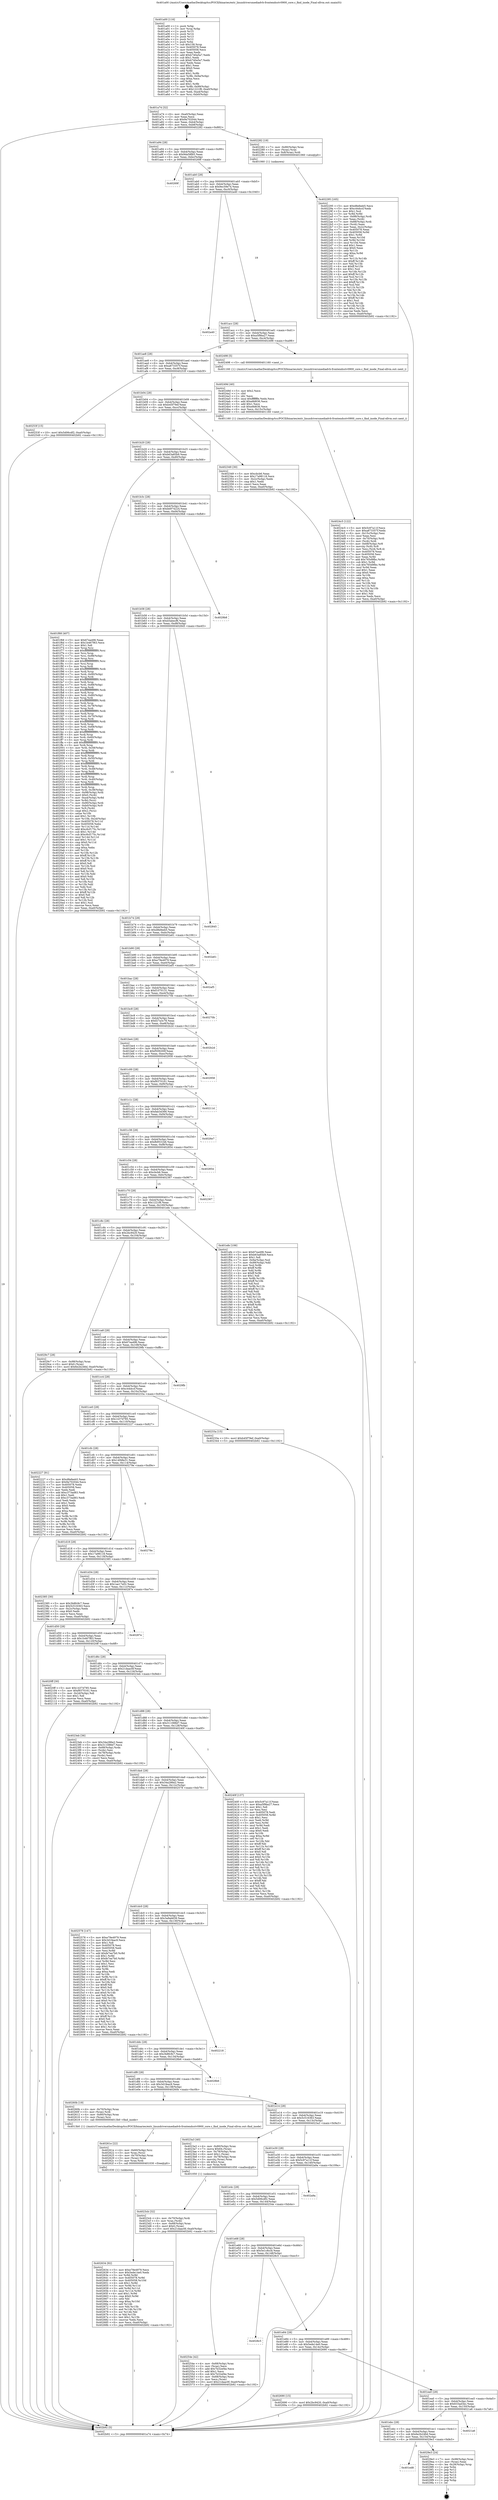 digraph "0x401a00" {
  label = "0x401a00 (/mnt/c/Users/mathe/Desktop/tcc/POCII/binaries/extr_linuxdriversmediadvb-frontendsstv0900_core.c_find_inode_Final-ollvm.out::main(0))"
  labelloc = "t"
  node[shape=record]

  Entry [label="",width=0.3,height=0.3,shape=circle,fillcolor=black,style=filled]
  "0x401a74" [label="{
     0x401a74 [32]\l
     | [instrs]\l
     &nbsp;&nbsp;0x401a74 \<+6\>: mov -0xa0(%rbp),%eax\l
     &nbsp;&nbsp;0x401a7a \<+2\>: mov %eax,%ecx\l
     &nbsp;&nbsp;0x401a7c \<+6\>: sub $0x9a702044,%ecx\l
     &nbsp;&nbsp;0x401a82 \<+6\>: mov %eax,-0xb4(%rbp)\l
     &nbsp;&nbsp;0x401a88 \<+6\>: mov %ecx,-0xb8(%rbp)\l
     &nbsp;&nbsp;0x401a8e \<+6\>: je 0000000000402282 \<main+0x882\>\l
  }"]
  "0x402282" [label="{
     0x402282 [19]\l
     | [instrs]\l
     &nbsp;&nbsp;0x402282 \<+7\>: mov -0x90(%rbp),%rax\l
     &nbsp;&nbsp;0x402289 \<+3\>: mov (%rax),%rax\l
     &nbsp;&nbsp;0x40228c \<+4\>: mov 0x8(%rax),%rdi\l
     &nbsp;&nbsp;0x402290 \<+5\>: call 0000000000401060 \<atoi@plt\>\l
     | [calls]\l
     &nbsp;&nbsp;0x401060 \{1\} (unknown)\l
  }"]
  "0x401a94" [label="{
     0x401a94 [28]\l
     | [instrs]\l
     &nbsp;&nbsp;0x401a94 \<+5\>: jmp 0000000000401a99 \<main+0x99\>\l
     &nbsp;&nbsp;0x401a99 \<+6\>: mov -0xb4(%rbp),%eax\l
     &nbsp;&nbsp;0x401a9f \<+5\>: sub $0x9da58fb5,%eax\l
     &nbsp;&nbsp;0x401aa4 \<+6\>: mov %eax,-0xbc(%rbp)\l
     &nbsp;&nbsp;0x401aaa \<+6\>: je 000000000040269f \<main+0xc9f\>\l
  }"]
  Exit [label="",width=0.3,height=0.3,shape=circle,fillcolor=black,style=filled,peripheries=2]
  "0x40269f" [label="{
     0x40269f\l
  }", style=dashed]
  "0x401ab0" [label="{
     0x401ab0 [28]\l
     | [instrs]\l
     &nbsp;&nbsp;0x401ab0 \<+5\>: jmp 0000000000401ab5 \<main+0xb5\>\l
     &nbsp;&nbsp;0x401ab5 \<+6\>: mov -0xb4(%rbp),%eax\l
     &nbsp;&nbsp;0x401abb \<+5\>: sub $0x9ec59e74,%eax\l
     &nbsp;&nbsp;0x401ac0 \<+6\>: mov %eax,-0xc0(%rbp)\l
     &nbsp;&nbsp;0x401ac6 \<+6\>: je 0000000000402a40 \<main+0x1040\>\l
  }"]
  "0x401ed8" [label="{
     0x401ed8\l
  }", style=dashed]
  "0x402a40" [label="{
     0x402a40\l
  }", style=dashed]
  "0x401acc" [label="{
     0x401acc [28]\l
     | [instrs]\l
     &nbsp;&nbsp;0x401acc \<+5\>: jmp 0000000000401ad1 \<main+0xd1\>\l
     &nbsp;&nbsp;0x401ad1 \<+6\>: mov -0xb4(%rbp),%eax\l
     &nbsp;&nbsp;0x401ad7 \<+5\>: sub $0xa5f9ba27,%eax\l
     &nbsp;&nbsp;0x401adc \<+6\>: mov %eax,-0xc4(%rbp)\l
     &nbsp;&nbsp;0x401ae2 \<+6\>: je 0000000000402498 \<main+0xa98\>\l
  }"]
  "0x4029e3" [label="{
     0x4029e3 [24]\l
     | [instrs]\l
     &nbsp;&nbsp;0x4029e3 \<+7\>: mov -0x98(%rbp),%rax\l
     &nbsp;&nbsp;0x4029ea \<+2\>: mov (%rax),%eax\l
     &nbsp;&nbsp;0x4029ec \<+4\>: lea -0x28(%rbp),%rsp\l
     &nbsp;&nbsp;0x4029f0 \<+1\>: pop %rbx\l
     &nbsp;&nbsp;0x4029f1 \<+2\>: pop %r12\l
     &nbsp;&nbsp;0x4029f3 \<+2\>: pop %r13\l
     &nbsp;&nbsp;0x4029f5 \<+2\>: pop %r14\l
     &nbsp;&nbsp;0x4029f7 \<+2\>: pop %r15\l
     &nbsp;&nbsp;0x4029f9 \<+1\>: pop %rbp\l
     &nbsp;&nbsp;0x4029fa \<+1\>: ret\l
  }"]
  "0x402498" [label="{
     0x402498 [5]\l
     | [instrs]\l
     &nbsp;&nbsp;0x402498 \<+5\>: call 0000000000401160 \<next_i\>\l
     | [calls]\l
     &nbsp;&nbsp;0x401160 \{1\} (/mnt/c/Users/mathe/Desktop/tcc/POCII/binaries/extr_linuxdriversmediadvb-frontendsstv0900_core.c_find_inode_Final-ollvm.out::next_i)\l
  }"]
  "0x401ae8" [label="{
     0x401ae8 [28]\l
     | [instrs]\l
     &nbsp;&nbsp;0x401ae8 \<+5\>: jmp 0000000000401aed \<main+0xed\>\l
     &nbsp;&nbsp;0x401aed \<+6\>: mov -0xb4(%rbp),%eax\l
     &nbsp;&nbsp;0x401af3 \<+5\>: sub $0xa873357f,%eax\l
     &nbsp;&nbsp;0x401af8 \<+6\>: mov %eax,-0xc8(%rbp)\l
     &nbsp;&nbsp;0x401afe \<+6\>: je 000000000040253f \<main+0xb3f\>\l
  }"]
  "0x401ebc" [label="{
     0x401ebc [28]\l
     | [instrs]\l
     &nbsp;&nbsp;0x401ebc \<+5\>: jmp 0000000000401ec1 \<main+0x4c1\>\l
     &nbsp;&nbsp;0x401ec1 \<+6\>: mov -0xb4(%rbp),%eax\l
     &nbsp;&nbsp;0x401ec7 \<+5\>: sub $0x6e2b246d,%eax\l
     &nbsp;&nbsp;0x401ecc \<+6\>: mov %eax,-0x154(%rbp)\l
     &nbsp;&nbsp;0x401ed2 \<+6\>: je 00000000004029e3 \<main+0xfe3\>\l
  }"]
  "0x40253f" [label="{
     0x40253f [15]\l
     | [instrs]\l
     &nbsp;&nbsp;0x40253f \<+10\>: movl $0x5d06cdf2,-0xa0(%rbp)\l
     &nbsp;&nbsp;0x402549 \<+5\>: jmp 0000000000402b92 \<main+0x1192\>\l
  }"]
  "0x401b04" [label="{
     0x401b04 [28]\l
     | [instrs]\l
     &nbsp;&nbsp;0x401b04 \<+5\>: jmp 0000000000401b09 \<main+0x109\>\l
     &nbsp;&nbsp;0x401b09 \<+6\>: mov -0xb4(%rbp),%eax\l
     &nbsp;&nbsp;0x401b0f \<+5\>: sub $0xb45f79ef,%eax\l
     &nbsp;&nbsp;0x401b14 \<+6\>: mov %eax,-0xcc(%rbp)\l
     &nbsp;&nbsp;0x401b1a \<+6\>: je 0000000000402349 \<main+0x949\>\l
  }"]
  "0x4021a6" [label="{
     0x4021a6\l
  }", style=dashed]
  "0x402349" [label="{
     0x402349 [30]\l
     | [instrs]\l
     &nbsp;&nbsp;0x402349 \<+5\>: mov $0xcbcb6,%eax\l
     &nbsp;&nbsp;0x40234e \<+5\>: mov $0x17a98118,%ecx\l
     &nbsp;&nbsp;0x402353 \<+3\>: mov -0x2c(%rbp),%edx\l
     &nbsp;&nbsp;0x402356 \<+3\>: cmp $0x1,%edx\l
     &nbsp;&nbsp;0x402359 \<+3\>: cmovl %ecx,%eax\l
     &nbsp;&nbsp;0x40235c \<+6\>: mov %eax,-0xa0(%rbp)\l
     &nbsp;&nbsp;0x402362 \<+5\>: jmp 0000000000402b92 \<main+0x1192\>\l
  }"]
  "0x401b20" [label="{
     0x401b20 [28]\l
     | [instrs]\l
     &nbsp;&nbsp;0x401b20 \<+5\>: jmp 0000000000401b25 \<main+0x125\>\l
     &nbsp;&nbsp;0x401b25 \<+6\>: mov -0xb4(%rbp),%eax\l
     &nbsp;&nbsp;0x401b2b \<+5\>: sub $0xb63a85b9,%eax\l
     &nbsp;&nbsp;0x401b30 \<+6\>: mov %eax,-0xd0(%rbp)\l
     &nbsp;&nbsp;0x401b36 \<+6\>: je 0000000000401f68 \<main+0x568\>\l
  }"]
  "0x401ea0" [label="{
     0x401ea0 [28]\l
     | [instrs]\l
     &nbsp;&nbsp;0x401ea0 \<+5\>: jmp 0000000000401ea5 \<main+0x4a5\>\l
     &nbsp;&nbsp;0x401ea5 \<+6\>: mov -0xb4(%rbp),%eax\l
     &nbsp;&nbsp;0x401eab \<+5\>: sub $0x633ad3ec,%eax\l
     &nbsp;&nbsp;0x401eb0 \<+6\>: mov %eax,-0x150(%rbp)\l
     &nbsp;&nbsp;0x401eb6 \<+6\>: je 00000000004021a6 \<main+0x7a6\>\l
  }"]
  "0x401f68" [label="{
     0x401f68 [407]\l
     | [instrs]\l
     &nbsp;&nbsp;0x401f68 \<+5\>: mov $0x67ea496,%eax\l
     &nbsp;&nbsp;0x401f6d \<+5\>: mov $0x1b467f63,%ecx\l
     &nbsp;&nbsp;0x401f72 \<+2\>: mov $0x1,%dl\l
     &nbsp;&nbsp;0x401f74 \<+3\>: mov %rsp,%rsi\l
     &nbsp;&nbsp;0x401f77 \<+4\>: add $0xfffffffffffffff0,%rsi\l
     &nbsp;&nbsp;0x401f7b \<+3\>: mov %rsi,%rsp\l
     &nbsp;&nbsp;0x401f7e \<+7\>: mov %rsi,-0x98(%rbp)\l
     &nbsp;&nbsp;0x401f85 \<+3\>: mov %rsp,%rsi\l
     &nbsp;&nbsp;0x401f88 \<+4\>: add $0xfffffffffffffff0,%rsi\l
     &nbsp;&nbsp;0x401f8c \<+3\>: mov %rsi,%rsp\l
     &nbsp;&nbsp;0x401f8f \<+3\>: mov %rsp,%rdi\l
     &nbsp;&nbsp;0x401f92 \<+4\>: add $0xfffffffffffffff0,%rdi\l
     &nbsp;&nbsp;0x401f96 \<+3\>: mov %rdi,%rsp\l
     &nbsp;&nbsp;0x401f99 \<+7\>: mov %rdi,-0x90(%rbp)\l
     &nbsp;&nbsp;0x401fa0 \<+3\>: mov %rsp,%rdi\l
     &nbsp;&nbsp;0x401fa3 \<+4\>: add $0xfffffffffffffff0,%rdi\l
     &nbsp;&nbsp;0x401fa7 \<+3\>: mov %rdi,%rsp\l
     &nbsp;&nbsp;0x401faa \<+7\>: mov %rdi,-0x88(%rbp)\l
     &nbsp;&nbsp;0x401fb1 \<+3\>: mov %rsp,%rdi\l
     &nbsp;&nbsp;0x401fb4 \<+4\>: add $0xfffffffffffffff0,%rdi\l
     &nbsp;&nbsp;0x401fb8 \<+3\>: mov %rdi,%rsp\l
     &nbsp;&nbsp;0x401fbb \<+4\>: mov %rdi,-0x80(%rbp)\l
     &nbsp;&nbsp;0x401fbf \<+3\>: mov %rsp,%rdi\l
     &nbsp;&nbsp;0x401fc2 \<+4\>: add $0xfffffffffffffff0,%rdi\l
     &nbsp;&nbsp;0x401fc6 \<+3\>: mov %rdi,%rsp\l
     &nbsp;&nbsp;0x401fc9 \<+4\>: mov %rdi,-0x78(%rbp)\l
     &nbsp;&nbsp;0x401fcd \<+3\>: mov %rsp,%rdi\l
     &nbsp;&nbsp;0x401fd0 \<+4\>: add $0xfffffffffffffff0,%rdi\l
     &nbsp;&nbsp;0x401fd4 \<+3\>: mov %rdi,%rsp\l
     &nbsp;&nbsp;0x401fd7 \<+4\>: mov %rdi,-0x70(%rbp)\l
     &nbsp;&nbsp;0x401fdb \<+3\>: mov %rsp,%rdi\l
     &nbsp;&nbsp;0x401fde \<+4\>: add $0xfffffffffffffff0,%rdi\l
     &nbsp;&nbsp;0x401fe2 \<+3\>: mov %rdi,%rsp\l
     &nbsp;&nbsp;0x401fe5 \<+4\>: mov %rdi,-0x68(%rbp)\l
     &nbsp;&nbsp;0x401fe9 \<+3\>: mov %rsp,%rdi\l
     &nbsp;&nbsp;0x401fec \<+4\>: add $0xfffffffffffffff0,%rdi\l
     &nbsp;&nbsp;0x401ff0 \<+3\>: mov %rdi,%rsp\l
     &nbsp;&nbsp;0x401ff3 \<+4\>: mov %rdi,-0x60(%rbp)\l
     &nbsp;&nbsp;0x401ff7 \<+3\>: mov %rsp,%rdi\l
     &nbsp;&nbsp;0x401ffa \<+4\>: add $0xfffffffffffffff0,%rdi\l
     &nbsp;&nbsp;0x401ffe \<+3\>: mov %rdi,%rsp\l
     &nbsp;&nbsp;0x402001 \<+4\>: mov %rdi,-0x58(%rbp)\l
     &nbsp;&nbsp;0x402005 \<+3\>: mov %rsp,%rdi\l
     &nbsp;&nbsp;0x402008 \<+4\>: add $0xfffffffffffffff0,%rdi\l
     &nbsp;&nbsp;0x40200c \<+3\>: mov %rdi,%rsp\l
     &nbsp;&nbsp;0x40200f \<+4\>: mov %rdi,-0x50(%rbp)\l
     &nbsp;&nbsp;0x402013 \<+3\>: mov %rsp,%rdi\l
     &nbsp;&nbsp;0x402016 \<+4\>: add $0xfffffffffffffff0,%rdi\l
     &nbsp;&nbsp;0x40201a \<+3\>: mov %rdi,%rsp\l
     &nbsp;&nbsp;0x40201d \<+4\>: mov %rdi,-0x48(%rbp)\l
     &nbsp;&nbsp;0x402021 \<+3\>: mov %rsp,%rdi\l
     &nbsp;&nbsp;0x402024 \<+4\>: add $0xfffffffffffffff0,%rdi\l
     &nbsp;&nbsp;0x402028 \<+3\>: mov %rdi,%rsp\l
     &nbsp;&nbsp;0x40202b \<+4\>: mov %rdi,-0x40(%rbp)\l
     &nbsp;&nbsp;0x40202f \<+3\>: mov %rsp,%rdi\l
     &nbsp;&nbsp;0x402032 \<+4\>: add $0xfffffffffffffff0,%rdi\l
     &nbsp;&nbsp;0x402036 \<+3\>: mov %rdi,%rsp\l
     &nbsp;&nbsp;0x402039 \<+4\>: mov %rdi,-0x38(%rbp)\l
     &nbsp;&nbsp;0x40203d \<+7\>: mov -0x98(%rbp),%rdi\l
     &nbsp;&nbsp;0x402044 \<+6\>: movl $0x0,(%rdi)\l
     &nbsp;&nbsp;0x40204a \<+7\>: mov -0xa4(%rbp),%r8d\l
     &nbsp;&nbsp;0x402051 \<+3\>: mov %r8d,(%rsi)\l
     &nbsp;&nbsp;0x402054 \<+7\>: mov -0x90(%rbp),%rdi\l
     &nbsp;&nbsp;0x40205b \<+7\>: mov -0xb0(%rbp),%r9\l
     &nbsp;&nbsp;0x402062 \<+3\>: mov %r9,(%rdi)\l
     &nbsp;&nbsp;0x402065 \<+3\>: cmpl $0x2,(%rsi)\l
     &nbsp;&nbsp;0x402068 \<+4\>: setne %r10b\l
     &nbsp;&nbsp;0x40206c \<+4\>: and $0x1,%r10b\l
     &nbsp;&nbsp;0x402070 \<+4\>: mov %r10b,-0x2d(%rbp)\l
     &nbsp;&nbsp;0x402074 \<+8\>: mov 0x405078,%r11d\l
     &nbsp;&nbsp;0x40207c \<+7\>: mov 0x405058,%ebx\l
     &nbsp;&nbsp;0x402083 \<+3\>: mov %r11d,%r14d\l
     &nbsp;&nbsp;0x402086 \<+7\>: add $0xc6cf175c,%r14d\l
     &nbsp;&nbsp;0x40208d \<+4\>: sub $0x1,%r14d\l
     &nbsp;&nbsp;0x402091 \<+7\>: sub $0xc6cf175c,%r14d\l
     &nbsp;&nbsp;0x402098 \<+4\>: imul %r14d,%r11d\l
     &nbsp;&nbsp;0x40209c \<+4\>: and $0x1,%r11d\l
     &nbsp;&nbsp;0x4020a0 \<+4\>: cmp $0x0,%r11d\l
     &nbsp;&nbsp;0x4020a4 \<+4\>: sete %r10b\l
     &nbsp;&nbsp;0x4020a8 \<+3\>: cmp $0xa,%ebx\l
     &nbsp;&nbsp;0x4020ab \<+4\>: setl %r15b\l
     &nbsp;&nbsp;0x4020af \<+3\>: mov %r10b,%r12b\l
     &nbsp;&nbsp;0x4020b2 \<+4\>: xor $0xff,%r12b\l
     &nbsp;&nbsp;0x4020b6 \<+3\>: mov %r15b,%r13b\l
     &nbsp;&nbsp;0x4020b9 \<+4\>: xor $0xff,%r13b\l
     &nbsp;&nbsp;0x4020bd \<+3\>: xor $0x0,%dl\l
     &nbsp;&nbsp;0x4020c0 \<+3\>: mov %r12b,%sil\l
     &nbsp;&nbsp;0x4020c3 \<+4\>: and $0x0,%sil\l
     &nbsp;&nbsp;0x4020c7 \<+3\>: and %dl,%r10b\l
     &nbsp;&nbsp;0x4020ca \<+3\>: mov %r13b,%dil\l
     &nbsp;&nbsp;0x4020cd \<+4\>: and $0x0,%dil\l
     &nbsp;&nbsp;0x4020d1 \<+3\>: and %dl,%r15b\l
     &nbsp;&nbsp;0x4020d4 \<+3\>: or %r10b,%sil\l
     &nbsp;&nbsp;0x4020d7 \<+3\>: or %r15b,%dil\l
     &nbsp;&nbsp;0x4020da \<+3\>: xor %dil,%sil\l
     &nbsp;&nbsp;0x4020dd \<+3\>: or %r13b,%r12b\l
     &nbsp;&nbsp;0x4020e0 \<+4\>: xor $0xff,%r12b\l
     &nbsp;&nbsp;0x4020e4 \<+3\>: or $0x0,%dl\l
     &nbsp;&nbsp;0x4020e7 \<+3\>: and %dl,%r12b\l
     &nbsp;&nbsp;0x4020ea \<+3\>: or %r12b,%sil\l
     &nbsp;&nbsp;0x4020ed \<+4\>: test $0x1,%sil\l
     &nbsp;&nbsp;0x4020f1 \<+3\>: cmovne %ecx,%eax\l
     &nbsp;&nbsp;0x4020f4 \<+6\>: mov %eax,-0xa0(%rbp)\l
     &nbsp;&nbsp;0x4020fa \<+5\>: jmp 0000000000402b92 \<main+0x1192\>\l
  }"]
  "0x401b3c" [label="{
     0x401b3c [28]\l
     | [instrs]\l
     &nbsp;&nbsp;0x401b3c \<+5\>: jmp 0000000000401b41 \<main+0x141\>\l
     &nbsp;&nbsp;0x401b41 \<+6\>: mov -0xb4(%rbp),%eax\l
     &nbsp;&nbsp;0x401b47 \<+5\>: sub $0xbb974224,%eax\l
     &nbsp;&nbsp;0x401b4c \<+6\>: mov %eax,-0xd4(%rbp)\l
     &nbsp;&nbsp;0x401b52 \<+6\>: je 00000000004029b8 \<main+0xfb8\>\l
  }"]
  "0x402690" [label="{
     0x402690 [15]\l
     | [instrs]\l
     &nbsp;&nbsp;0x402690 \<+10\>: movl $0x2bc9420,-0xa0(%rbp)\l
     &nbsp;&nbsp;0x40269a \<+5\>: jmp 0000000000402b92 \<main+0x1192\>\l
  }"]
  "0x4029b8" [label="{
     0x4029b8\l
  }", style=dashed]
  "0x401b58" [label="{
     0x401b58 [28]\l
     | [instrs]\l
     &nbsp;&nbsp;0x401b58 \<+5\>: jmp 0000000000401b5d \<main+0x15d\>\l
     &nbsp;&nbsp;0x401b5d \<+6\>: mov -0xb4(%rbp),%eax\l
     &nbsp;&nbsp;0x401b63 \<+5\>: sub $0xd3abecf6,%eax\l
     &nbsp;&nbsp;0x401b68 \<+6\>: mov %eax,-0xd8(%rbp)\l
     &nbsp;&nbsp;0x401b6e \<+6\>: je 0000000000402845 \<main+0xe45\>\l
  }"]
  "0x401e84" [label="{
     0x401e84 [28]\l
     | [instrs]\l
     &nbsp;&nbsp;0x401e84 \<+5\>: jmp 0000000000401e89 \<main+0x489\>\l
     &nbsp;&nbsp;0x401e89 \<+6\>: mov -0xb4(%rbp),%eax\l
     &nbsp;&nbsp;0x401e8f \<+5\>: sub $0x5ede14e0,%eax\l
     &nbsp;&nbsp;0x401e94 \<+6\>: mov %eax,-0x14c(%rbp)\l
     &nbsp;&nbsp;0x401e9a \<+6\>: je 0000000000402690 \<main+0xc90\>\l
  }"]
  "0x402845" [label="{
     0x402845\l
  }", style=dashed]
  "0x401b74" [label="{
     0x401b74 [28]\l
     | [instrs]\l
     &nbsp;&nbsp;0x401b74 \<+5\>: jmp 0000000000401b79 \<main+0x179\>\l
     &nbsp;&nbsp;0x401b79 \<+6\>: mov -0xb4(%rbp),%eax\l
     &nbsp;&nbsp;0x401b7f \<+5\>: sub $0xd8efeeb5,%eax\l
     &nbsp;&nbsp;0x401b84 \<+6\>: mov %eax,-0xdc(%rbp)\l
     &nbsp;&nbsp;0x401b8a \<+6\>: je 0000000000402a61 \<main+0x1061\>\l
  }"]
  "0x4028c5" [label="{
     0x4028c5\l
  }", style=dashed]
  "0x402a61" [label="{
     0x402a61\l
  }", style=dashed]
  "0x401b90" [label="{
     0x401b90 [28]\l
     | [instrs]\l
     &nbsp;&nbsp;0x401b90 \<+5\>: jmp 0000000000401b95 \<main+0x195\>\l
     &nbsp;&nbsp;0x401b95 \<+6\>: mov -0xb4(%rbp),%eax\l
     &nbsp;&nbsp;0x401b9b \<+5\>: sub $0xe79e4979,%eax\l
     &nbsp;&nbsp;0x401ba0 \<+6\>: mov %eax,-0xe0(%rbp)\l
     &nbsp;&nbsp;0x401ba6 \<+6\>: je 0000000000402af5 \<main+0x10f5\>\l
  }"]
  "0x402634" [label="{
     0x402634 [92]\l
     | [instrs]\l
     &nbsp;&nbsp;0x402634 \<+5\>: mov $0xe79e4979,%ecx\l
     &nbsp;&nbsp;0x402639 \<+5\>: mov $0x5ede14e0,%edx\l
     &nbsp;&nbsp;0x40263e \<+3\>: xor %r8d,%r8d\l
     &nbsp;&nbsp;0x402641 \<+8\>: mov 0x405078,%r9d\l
     &nbsp;&nbsp;0x402649 \<+8\>: mov 0x405058,%r10d\l
     &nbsp;&nbsp;0x402651 \<+4\>: sub $0x1,%r8d\l
     &nbsp;&nbsp;0x402655 \<+3\>: mov %r9d,%r11d\l
     &nbsp;&nbsp;0x402658 \<+3\>: add %r8d,%r11d\l
     &nbsp;&nbsp;0x40265b \<+4\>: imul %r11d,%r9d\l
     &nbsp;&nbsp;0x40265f \<+4\>: and $0x1,%r9d\l
     &nbsp;&nbsp;0x402663 \<+4\>: cmp $0x0,%r9d\l
     &nbsp;&nbsp;0x402667 \<+3\>: sete %bl\l
     &nbsp;&nbsp;0x40266a \<+4\>: cmp $0xa,%r10d\l
     &nbsp;&nbsp;0x40266e \<+4\>: setl %r14b\l
     &nbsp;&nbsp;0x402672 \<+3\>: mov %bl,%r15b\l
     &nbsp;&nbsp;0x402675 \<+3\>: and %r14b,%r15b\l
     &nbsp;&nbsp;0x402678 \<+3\>: xor %r14b,%bl\l
     &nbsp;&nbsp;0x40267b \<+3\>: or %bl,%r15b\l
     &nbsp;&nbsp;0x40267e \<+4\>: test $0x1,%r15b\l
     &nbsp;&nbsp;0x402682 \<+3\>: cmovne %edx,%ecx\l
     &nbsp;&nbsp;0x402685 \<+6\>: mov %ecx,-0xa0(%rbp)\l
     &nbsp;&nbsp;0x40268b \<+5\>: jmp 0000000000402b92 \<main+0x1192\>\l
  }"]
  "0x402af5" [label="{
     0x402af5\l
  }", style=dashed]
  "0x401bac" [label="{
     0x401bac [28]\l
     | [instrs]\l
     &nbsp;&nbsp;0x401bac \<+5\>: jmp 0000000000401bb1 \<main+0x1b1\>\l
     &nbsp;&nbsp;0x401bb1 \<+6\>: mov -0xb4(%rbp),%eax\l
     &nbsp;&nbsp;0x401bb7 \<+5\>: sub $0xf1070131,%eax\l
     &nbsp;&nbsp;0x401bbc \<+6\>: mov %eax,-0xe4(%rbp)\l
     &nbsp;&nbsp;0x401bc2 \<+6\>: je 000000000040270b \<main+0xd0b\>\l
  }"]
  "0x40261e" [label="{
     0x40261e [22]\l
     | [instrs]\l
     &nbsp;&nbsp;0x40261e \<+4\>: mov -0x60(%rbp),%rsi\l
     &nbsp;&nbsp;0x402622 \<+3\>: mov %rax,(%rsi)\l
     &nbsp;&nbsp;0x402625 \<+4\>: mov -0x70(%rbp),%rax\l
     &nbsp;&nbsp;0x402629 \<+3\>: mov (%rax),%rax\l
     &nbsp;&nbsp;0x40262c \<+3\>: mov %rax,%rdi\l
     &nbsp;&nbsp;0x40262f \<+5\>: call 0000000000401030 \<free@plt\>\l
     | [calls]\l
     &nbsp;&nbsp;0x401030 \{1\} (unknown)\l
  }"]
  "0x40270b" [label="{
     0x40270b\l
  }", style=dashed]
  "0x401bc8" [label="{
     0x401bc8 [28]\l
     | [instrs]\l
     &nbsp;&nbsp;0x401bc8 \<+5\>: jmp 0000000000401bcd \<main+0x1cd\>\l
     &nbsp;&nbsp;0x401bcd \<+6\>: mov -0xb4(%rbp),%eax\l
     &nbsp;&nbsp;0x401bd3 \<+5\>: sub $0xf27a3c78,%eax\l
     &nbsp;&nbsp;0x401bd8 \<+6\>: mov %eax,-0xe8(%rbp)\l
     &nbsp;&nbsp;0x401bde \<+6\>: je 0000000000402b2d \<main+0x112d\>\l
  }"]
  "0x401e68" [label="{
     0x401e68 [28]\l
     | [instrs]\l
     &nbsp;&nbsp;0x401e68 \<+5\>: jmp 0000000000401e6d \<main+0x46d\>\l
     &nbsp;&nbsp;0x401e6d \<+6\>: mov -0xb4(%rbp),%eax\l
     &nbsp;&nbsp;0x401e73 \<+5\>: sub $0x5e1c8ccb,%eax\l
     &nbsp;&nbsp;0x401e78 \<+6\>: mov %eax,-0x148(%rbp)\l
     &nbsp;&nbsp;0x401e7e \<+6\>: je 00000000004028c5 \<main+0xec5\>\l
  }"]
  "0x402b2d" [label="{
     0x402b2d\l
  }", style=dashed]
  "0x401be4" [label="{
     0x401be4 [28]\l
     | [instrs]\l
     &nbsp;&nbsp;0x401be4 \<+5\>: jmp 0000000000401be9 \<main+0x1e9\>\l
     &nbsp;&nbsp;0x401be9 \<+6\>: mov -0xb4(%rbp),%eax\l
     &nbsp;&nbsp;0x401bef \<+5\>: sub $0xf509200f,%eax\l
     &nbsp;&nbsp;0x401bf4 \<+6\>: mov %eax,-0xec(%rbp)\l
     &nbsp;&nbsp;0x401bfa \<+6\>: je 0000000000402958 \<main+0xf58\>\l
  }"]
  "0x40254e" [label="{
     0x40254e [42]\l
     | [instrs]\l
     &nbsp;&nbsp;0x40254e \<+4\>: mov -0x68(%rbp),%rax\l
     &nbsp;&nbsp;0x402552 \<+2\>: mov (%rax),%ecx\l
     &nbsp;&nbsp;0x402554 \<+6\>: add $0x7b32ef4e,%ecx\l
     &nbsp;&nbsp;0x40255a \<+3\>: add $0x1,%ecx\l
     &nbsp;&nbsp;0x40255d \<+6\>: sub $0x7b32ef4e,%ecx\l
     &nbsp;&nbsp;0x402563 \<+4\>: mov -0x68(%rbp),%rax\l
     &nbsp;&nbsp;0x402567 \<+2\>: mov %ecx,(%rax)\l
     &nbsp;&nbsp;0x402569 \<+10\>: movl $0x21daac0f,-0xa0(%rbp)\l
     &nbsp;&nbsp;0x402573 \<+5\>: jmp 0000000000402b92 \<main+0x1192\>\l
  }"]
  "0x402958" [label="{
     0x402958\l
  }", style=dashed]
  "0x401c00" [label="{
     0x401c00 [28]\l
     | [instrs]\l
     &nbsp;&nbsp;0x401c00 \<+5\>: jmp 0000000000401c05 \<main+0x205\>\l
     &nbsp;&nbsp;0x401c05 \<+6\>: mov -0xb4(%rbp),%eax\l
     &nbsp;&nbsp;0x401c0b \<+5\>: sub $0xf9370161,%eax\l
     &nbsp;&nbsp;0x401c10 \<+6\>: mov %eax,-0xf0(%rbp)\l
     &nbsp;&nbsp;0x401c16 \<+6\>: je 000000000040211d \<main+0x71d\>\l
  }"]
  "0x401e4c" [label="{
     0x401e4c [28]\l
     | [instrs]\l
     &nbsp;&nbsp;0x401e4c \<+5\>: jmp 0000000000401e51 \<main+0x451\>\l
     &nbsp;&nbsp;0x401e51 \<+6\>: mov -0xb4(%rbp),%eax\l
     &nbsp;&nbsp;0x401e57 \<+5\>: sub $0x5d06cdf2,%eax\l
     &nbsp;&nbsp;0x401e5c \<+6\>: mov %eax,-0x144(%rbp)\l
     &nbsp;&nbsp;0x401e62 \<+6\>: je 000000000040254e \<main+0xb4e\>\l
  }"]
  "0x40211d" [label="{
     0x40211d\l
  }", style=dashed]
  "0x401c1c" [label="{
     0x401c1c [28]\l
     | [instrs]\l
     &nbsp;&nbsp;0x401c1c \<+5\>: jmp 0000000000401c21 \<main+0x221\>\l
     &nbsp;&nbsp;0x401c21 \<+6\>: mov -0xb4(%rbp),%eax\l
     &nbsp;&nbsp;0x401c27 \<+5\>: sub $0xfab3d366,%eax\l
     &nbsp;&nbsp;0x401c2c \<+6\>: mov %eax,-0xf4(%rbp)\l
     &nbsp;&nbsp;0x401c32 \<+6\>: je 00000000004026e7 \<main+0xce7\>\l
  }"]
  "0x402a9a" [label="{
     0x402a9a\l
  }", style=dashed]
  "0x4026e7" [label="{
     0x4026e7\l
  }", style=dashed]
  "0x401c38" [label="{
     0x401c38 [28]\l
     | [instrs]\l
     &nbsp;&nbsp;0x401c38 \<+5\>: jmp 0000000000401c3d \<main+0x23d\>\l
     &nbsp;&nbsp;0x401c3d \<+6\>: mov -0xb4(%rbp),%eax\l
     &nbsp;&nbsp;0x401c43 \<+5\>: sub $0xfb9531b6,%eax\l
     &nbsp;&nbsp;0x401c48 \<+6\>: mov %eax,-0xf8(%rbp)\l
     &nbsp;&nbsp;0x401c4e \<+6\>: je 0000000000402854 \<main+0xe54\>\l
  }"]
  "0x4024c5" [label="{
     0x4024c5 [122]\l
     | [instrs]\l
     &nbsp;&nbsp;0x4024c5 \<+5\>: mov $0x5c97a11f,%ecx\l
     &nbsp;&nbsp;0x4024ca \<+5\>: mov $0xa873357f,%edx\l
     &nbsp;&nbsp;0x4024cf \<+6\>: mov -0x15c(%rbp),%esi\l
     &nbsp;&nbsp;0x4024d5 \<+3\>: imul %eax,%esi\l
     &nbsp;&nbsp;0x4024d8 \<+4\>: mov -0x70(%rbp),%rdi\l
     &nbsp;&nbsp;0x4024dc \<+3\>: mov (%rdi),%rdi\l
     &nbsp;&nbsp;0x4024df \<+4\>: mov -0x68(%rbp),%r8\l
     &nbsp;&nbsp;0x4024e3 \<+3\>: movslq (%r8),%r8\l
     &nbsp;&nbsp;0x4024e6 \<+4\>: mov %esi,(%rdi,%r8,4)\l
     &nbsp;&nbsp;0x4024ea \<+7\>: mov 0x405078,%eax\l
     &nbsp;&nbsp;0x4024f1 \<+7\>: mov 0x405058,%esi\l
     &nbsp;&nbsp;0x4024f8 \<+3\>: mov %eax,%r9d\l
     &nbsp;&nbsp;0x4024fb \<+7\>: add $0x765d9fbc,%r9d\l
     &nbsp;&nbsp;0x402502 \<+4\>: sub $0x1,%r9d\l
     &nbsp;&nbsp;0x402506 \<+7\>: sub $0x765d9fbc,%r9d\l
     &nbsp;&nbsp;0x40250d \<+4\>: imul %r9d,%eax\l
     &nbsp;&nbsp;0x402511 \<+3\>: and $0x1,%eax\l
     &nbsp;&nbsp;0x402514 \<+3\>: cmp $0x0,%eax\l
     &nbsp;&nbsp;0x402517 \<+4\>: sete %r10b\l
     &nbsp;&nbsp;0x40251b \<+3\>: cmp $0xa,%esi\l
     &nbsp;&nbsp;0x40251e \<+4\>: setl %r11b\l
     &nbsp;&nbsp;0x402522 \<+3\>: mov %r10b,%bl\l
     &nbsp;&nbsp;0x402525 \<+3\>: and %r11b,%bl\l
     &nbsp;&nbsp;0x402528 \<+3\>: xor %r11b,%r10b\l
     &nbsp;&nbsp;0x40252b \<+3\>: or %r10b,%bl\l
     &nbsp;&nbsp;0x40252e \<+3\>: test $0x1,%bl\l
     &nbsp;&nbsp;0x402531 \<+3\>: cmovne %edx,%ecx\l
     &nbsp;&nbsp;0x402534 \<+6\>: mov %ecx,-0xa0(%rbp)\l
     &nbsp;&nbsp;0x40253a \<+5\>: jmp 0000000000402b92 \<main+0x1192\>\l
  }"]
  "0x402854" [label="{
     0x402854\l
  }", style=dashed]
  "0x401c54" [label="{
     0x401c54 [28]\l
     | [instrs]\l
     &nbsp;&nbsp;0x401c54 \<+5\>: jmp 0000000000401c59 \<main+0x259\>\l
     &nbsp;&nbsp;0x401c59 \<+6\>: mov -0xb4(%rbp),%eax\l
     &nbsp;&nbsp;0x401c5f \<+5\>: sub $0xcbcb6,%eax\l
     &nbsp;&nbsp;0x401c64 \<+6\>: mov %eax,-0xfc(%rbp)\l
     &nbsp;&nbsp;0x401c6a \<+6\>: je 0000000000402367 \<main+0x967\>\l
  }"]
  "0x40249d" [label="{
     0x40249d [40]\l
     | [instrs]\l
     &nbsp;&nbsp;0x40249d \<+5\>: mov $0x2,%ecx\l
     &nbsp;&nbsp;0x4024a2 \<+1\>: cltd\l
     &nbsp;&nbsp;0x4024a3 \<+2\>: idiv %ecx\l
     &nbsp;&nbsp;0x4024a5 \<+6\>: imul $0xfffffffe,%edx,%ecx\l
     &nbsp;&nbsp;0x4024ab \<+6\>: add $0xe8d636,%ecx\l
     &nbsp;&nbsp;0x4024b1 \<+3\>: add $0x1,%ecx\l
     &nbsp;&nbsp;0x4024b4 \<+6\>: sub $0xe8d636,%ecx\l
     &nbsp;&nbsp;0x4024ba \<+6\>: mov %ecx,-0x15c(%rbp)\l
     &nbsp;&nbsp;0x4024c0 \<+5\>: call 0000000000401160 \<next_i\>\l
     | [calls]\l
     &nbsp;&nbsp;0x401160 \{1\} (/mnt/c/Users/mathe/Desktop/tcc/POCII/binaries/extr_linuxdriversmediadvb-frontendsstv0900_core.c_find_inode_Final-ollvm.out::next_i)\l
  }"]
  "0x402367" [label="{
     0x402367\l
  }", style=dashed]
  "0x401c70" [label="{
     0x401c70 [28]\l
     | [instrs]\l
     &nbsp;&nbsp;0x401c70 \<+5\>: jmp 0000000000401c75 \<main+0x275\>\l
     &nbsp;&nbsp;0x401c75 \<+6\>: mov -0xb4(%rbp),%eax\l
     &nbsp;&nbsp;0x401c7b \<+5\>: sub $0x1221f8,%eax\l
     &nbsp;&nbsp;0x401c80 \<+6\>: mov %eax,-0x100(%rbp)\l
     &nbsp;&nbsp;0x401c86 \<+6\>: je 0000000000401efe \<main+0x4fe\>\l
  }"]
  "0x4023cb" [label="{
     0x4023cb [32]\l
     | [instrs]\l
     &nbsp;&nbsp;0x4023cb \<+4\>: mov -0x70(%rbp),%rdi\l
     &nbsp;&nbsp;0x4023cf \<+3\>: mov %rax,(%rdi)\l
     &nbsp;&nbsp;0x4023d2 \<+4\>: mov -0x68(%rbp),%rax\l
     &nbsp;&nbsp;0x4023d6 \<+6\>: movl $0x0,(%rax)\l
     &nbsp;&nbsp;0x4023dc \<+10\>: movl $0x21daac0f,-0xa0(%rbp)\l
     &nbsp;&nbsp;0x4023e6 \<+5\>: jmp 0000000000402b92 \<main+0x1192\>\l
  }"]
  "0x401efe" [label="{
     0x401efe [106]\l
     | [instrs]\l
     &nbsp;&nbsp;0x401efe \<+5\>: mov $0x67ea496,%eax\l
     &nbsp;&nbsp;0x401f03 \<+5\>: mov $0xb63a85b9,%ecx\l
     &nbsp;&nbsp;0x401f08 \<+2\>: mov $0x1,%dl\l
     &nbsp;&nbsp;0x401f0a \<+7\>: mov -0x9a(%rbp),%sil\l
     &nbsp;&nbsp;0x401f11 \<+7\>: mov -0x99(%rbp),%dil\l
     &nbsp;&nbsp;0x401f18 \<+3\>: mov %sil,%r8b\l
     &nbsp;&nbsp;0x401f1b \<+4\>: xor $0xff,%r8b\l
     &nbsp;&nbsp;0x401f1f \<+3\>: mov %dil,%r9b\l
     &nbsp;&nbsp;0x401f22 \<+4\>: xor $0xff,%r9b\l
     &nbsp;&nbsp;0x401f26 \<+3\>: xor $0x1,%dl\l
     &nbsp;&nbsp;0x401f29 \<+3\>: mov %r8b,%r10b\l
     &nbsp;&nbsp;0x401f2c \<+4\>: and $0xff,%r10b\l
     &nbsp;&nbsp;0x401f30 \<+3\>: and %dl,%sil\l
     &nbsp;&nbsp;0x401f33 \<+3\>: mov %r9b,%r11b\l
     &nbsp;&nbsp;0x401f36 \<+4\>: and $0xff,%r11b\l
     &nbsp;&nbsp;0x401f3a \<+3\>: and %dl,%dil\l
     &nbsp;&nbsp;0x401f3d \<+3\>: or %sil,%r10b\l
     &nbsp;&nbsp;0x401f40 \<+3\>: or %dil,%r11b\l
     &nbsp;&nbsp;0x401f43 \<+3\>: xor %r11b,%r10b\l
     &nbsp;&nbsp;0x401f46 \<+3\>: or %r9b,%r8b\l
     &nbsp;&nbsp;0x401f49 \<+4\>: xor $0xff,%r8b\l
     &nbsp;&nbsp;0x401f4d \<+3\>: or $0x1,%dl\l
     &nbsp;&nbsp;0x401f50 \<+3\>: and %dl,%r8b\l
     &nbsp;&nbsp;0x401f53 \<+3\>: or %r8b,%r10b\l
     &nbsp;&nbsp;0x401f56 \<+4\>: test $0x1,%r10b\l
     &nbsp;&nbsp;0x401f5a \<+3\>: cmovne %ecx,%eax\l
     &nbsp;&nbsp;0x401f5d \<+6\>: mov %eax,-0xa0(%rbp)\l
     &nbsp;&nbsp;0x401f63 \<+5\>: jmp 0000000000402b92 \<main+0x1192\>\l
  }"]
  "0x401c8c" [label="{
     0x401c8c [28]\l
     | [instrs]\l
     &nbsp;&nbsp;0x401c8c \<+5\>: jmp 0000000000401c91 \<main+0x291\>\l
     &nbsp;&nbsp;0x401c91 \<+6\>: mov -0xb4(%rbp),%eax\l
     &nbsp;&nbsp;0x401c97 \<+5\>: sub $0x2bc9420,%eax\l
     &nbsp;&nbsp;0x401c9c \<+6\>: mov %eax,-0x104(%rbp)\l
     &nbsp;&nbsp;0x401ca2 \<+6\>: je 00000000004029c7 \<main+0xfc7\>\l
  }"]
  "0x402b92" [label="{
     0x402b92 [5]\l
     | [instrs]\l
     &nbsp;&nbsp;0x402b92 \<+5\>: jmp 0000000000401a74 \<main+0x74\>\l
  }"]
  "0x401a00" [label="{
     0x401a00 [116]\l
     | [instrs]\l
     &nbsp;&nbsp;0x401a00 \<+1\>: push %rbp\l
     &nbsp;&nbsp;0x401a01 \<+3\>: mov %rsp,%rbp\l
     &nbsp;&nbsp;0x401a04 \<+2\>: push %r15\l
     &nbsp;&nbsp;0x401a06 \<+2\>: push %r14\l
     &nbsp;&nbsp;0x401a08 \<+2\>: push %r13\l
     &nbsp;&nbsp;0x401a0a \<+2\>: push %r12\l
     &nbsp;&nbsp;0x401a0c \<+1\>: push %rbx\l
     &nbsp;&nbsp;0x401a0d \<+7\>: sub $0x158,%rsp\l
     &nbsp;&nbsp;0x401a14 \<+7\>: mov 0x405078,%eax\l
     &nbsp;&nbsp;0x401a1b \<+7\>: mov 0x405058,%ecx\l
     &nbsp;&nbsp;0x401a22 \<+2\>: mov %eax,%edx\l
     &nbsp;&nbsp;0x401a24 \<+6\>: add $0xb740a5a7,%edx\l
     &nbsp;&nbsp;0x401a2a \<+3\>: sub $0x1,%edx\l
     &nbsp;&nbsp;0x401a2d \<+6\>: sub $0xb740a5a7,%edx\l
     &nbsp;&nbsp;0x401a33 \<+3\>: imul %edx,%eax\l
     &nbsp;&nbsp;0x401a36 \<+3\>: and $0x1,%eax\l
     &nbsp;&nbsp;0x401a39 \<+3\>: cmp $0x0,%eax\l
     &nbsp;&nbsp;0x401a3c \<+4\>: sete %r8b\l
     &nbsp;&nbsp;0x401a40 \<+4\>: and $0x1,%r8b\l
     &nbsp;&nbsp;0x401a44 \<+7\>: mov %r8b,-0x9a(%rbp)\l
     &nbsp;&nbsp;0x401a4b \<+3\>: cmp $0xa,%ecx\l
     &nbsp;&nbsp;0x401a4e \<+4\>: setl %r8b\l
     &nbsp;&nbsp;0x401a52 \<+4\>: and $0x1,%r8b\l
     &nbsp;&nbsp;0x401a56 \<+7\>: mov %r8b,-0x99(%rbp)\l
     &nbsp;&nbsp;0x401a5d \<+10\>: movl $0x1221f8,-0xa0(%rbp)\l
     &nbsp;&nbsp;0x401a67 \<+6\>: mov %edi,-0xa4(%rbp)\l
     &nbsp;&nbsp;0x401a6d \<+7\>: mov %rsi,-0xb0(%rbp)\l
  }"]
  "0x401e30" [label="{
     0x401e30 [28]\l
     | [instrs]\l
     &nbsp;&nbsp;0x401e30 \<+5\>: jmp 0000000000401e35 \<main+0x435\>\l
     &nbsp;&nbsp;0x401e35 \<+6\>: mov -0xb4(%rbp),%eax\l
     &nbsp;&nbsp;0x401e3b \<+5\>: sub $0x5c97a11f,%eax\l
     &nbsp;&nbsp;0x401e40 \<+6\>: mov %eax,-0x140(%rbp)\l
     &nbsp;&nbsp;0x401e46 \<+6\>: je 0000000000402a9a \<main+0x109a\>\l
  }"]
  "0x4023a3" [label="{
     0x4023a3 [40]\l
     | [instrs]\l
     &nbsp;&nbsp;0x4023a3 \<+4\>: mov -0x80(%rbp),%rax\l
     &nbsp;&nbsp;0x4023a7 \<+7\>: movq $0x64,(%rax)\l
     &nbsp;&nbsp;0x4023ae \<+4\>: mov -0x78(%rbp),%rax\l
     &nbsp;&nbsp;0x4023b2 \<+6\>: movl $0x1,(%rax)\l
     &nbsp;&nbsp;0x4023b8 \<+4\>: mov -0x78(%rbp),%rax\l
     &nbsp;&nbsp;0x4023bc \<+3\>: movslq (%rax),%rax\l
     &nbsp;&nbsp;0x4023bf \<+4\>: shl $0x2,%rax\l
     &nbsp;&nbsp;0x4023c3 \<+3\>: mov %rax,%rdi\l
     &nbsp;&nbsp;0x4023c6 \<+5\>: call 0000000000401050 \<malloc@plt\>\l
     | [calls]\l
     &nbsp;&nbsp;0x401050 \{1\} (unknown)\l
  }"]
  "0x4029c7" [label="{
     0x4029c7 [28]\l
     | [instrs]\l
     &nbsp;&nbsp;0x4029c7 \<+7\>: mov -0x98(%rbp),%rax\l
     &nbsp;&nbsp;0x4029ce \<+6\>: movl $0x0,(%rax)\l
     &nbsp;&nbsp;0x4029d4 \<+10\>: movl $0x6e2b246d,-0xa0(%rbp)\l
     &nbsp;&nbsp;0x4029de \<+5\>: jmp 0000000000402b92 \<main+0x1192\>\l
  }"]
  "0x401ca8" [label="{
     0x401ca8 [28]\l
     | [instrs]\l
     &nbsp;&nbsp;0x401ca8 \<+5\>: jmp 0000000000401cad \<main+0x2ad\>\l
     &nbsp;&nbsp;0x401cad \<+6\>: mov -0xb4(%rbp),%eax\l
     &nbsp;&nbsp;0x401cb3 \<+5\>: sub $0x67ea496,%eax\l
     &nbsp;&nbsp;0x401cb8 \<+6\>: mov %eax,-0x108(%rbp)\l
     &nbsp;&nbsp;0x401cbe \<+6\>: je 00000000004029fb \<main+0xffb\>\l
  }"]
  "0x401e14" [label="{
     0x401e14 [28]\l
     | [instrs]\l
     &nbsp;&nbsp;0x401e14 \<+5\>: jmp 0000000000401e19 \<main+0x419\>\l
     &nbsp;&nbsp;0x401e19 \<+6\>: mov -0xb4(%rbp),%eax\l
     &nbsp;&nbsp;0x401e1f \<+5\>: sub $0x5c516363,%eax\l
     &nbsp;&nbsp;0x401e24 \<+6\>: mov %eax,-0x13c(%rbp)\l
     &nbsp;&nbsp;0x401e2a \<+6\>: je 00000000004023a3 \<main+0x9a3\>\l
  }"]
  "0x4029fb" [label="{
     0x4029fb\l
  }", style=dashed]
  "0x401cc4" [label="{
     0x401cc4 [28]\l
     | [instrs]\l
     &nbsp;&nbsp;0x401cc4 \<+5\>: jmp 0000000000401cc9 \<main+0x2c9\>\l
     &nbsp;&nbsp;0x401cc9 \<+6\>: mov -0xb4(%rbp),%eax\l
     &nbsp;&nbsp;0x401ccf \<+5\>: sub $0xc44dccf,%eax\l
     &nbsp;&nbsp;0x401cd4 \<+6\>: mov %eax,-0x10c(%rbp)\l
     &nbsp;&nbsp;0x401cda \<+6\>: je 000000000040233a \<main+0x93a\>\l
  }"]
  "0x40260b" [label="{
     0x40260b [19]\l
     | [instrs]\l
     &nbsp;&nbsp;0x40260b \<+4\>: mov -0x70(%rbp),%rax\l
     &nbsp;&nbsp;0x40260f \<+3\>: mov (%rax),%rdi\l
     &nbsp;&nbsp;0x402612 \<+4\>: mov -0x80(%rbp),%rax\l
     &nbsp;&nbsp;0x402616 \<+3\>: mov (%rax),%rsi\l
     &nbsp;&nbsp;0x402619 \<+5\>: call 00000000004013b0 \<find_inode\>\l
     | [calls]\l
     &nbsp;&nbsp;0x4013b0 \{1\} (/mnt/c/Users/mathe/Desktop/tcc/POCII/binaries/extr_linuxdriversmediadvb-frontendsstv0900_core.c_find_inode_Final-ollvm.out::find_inode)\l
  }"]
  "0x40233a" [label="{
     0x40233a [15]\l
     | [instrs]\l
     &nbsp;&nbsp;0x40233a \<+10\>: movl $0xb45f79ef,-0xa0(%rbp)\l
     &nbsp;&nbsp;0x402344 \<+5\>: jmp 0000000000402b92 \<main+0x1192\>\l
  }"]
  "0x401ce0" [label="{
     0x401ce0 [28]\l
     | [instrs]\l
     &nbsp;&nbsp;0x401ce0 \<+5\>: jmp 0000000000401ce5 \<main+0x2e5\>\l
     &nbsp;&nbsp;0x401ce5 \<+6\>: mov -0xb4(%rbp),%eax\l
     &nbsp;&nbsp;0x401ceb \<+5\>: sub $0x1437d785,%eax\l
     &nbsp;&nbsp;0x401cf0 \<+6\>: mov %eax,-0x110(%rbp)\l
     &nbsp;&nbsp;0x401cf6 \<+6\>: je 0000000000402227 \<main+0x827\>\l
  }"]
  "0x401df8" [label="{
     0x401df8 [28]\l
     | [instrs]\l
     &nbsp;&nbsp;0x401df8 \<+5\>: jmp 0000000000401dfd \<main+0x3fd\>\l
     &nbsp;&nbsp;0x401dfd \<+6\>: mov -0xb4(%rbp),%eax\l
     &nbsp;&nbsp;0x401e03 \<+5\>: sub $0x3d1feac9,%eax\l
     &nbsp;&nbsp;0x401e08 \<+6\>: mov %eax,-0x138(%rbp)\l
     &nbsp;&nbsp;0x401e0e \<+6\>: je 000000000040260b \<main+0xc0b\>\l
  }"]
  "0x402227" [label="{
     0x402227 [91]\l
     | [instrs]\l
     &nbsp;&nbsp;0x402227 \<+5\>: mov $0xd8efeeb5,%eax\l
     &nbsp;&nbsp;0x40222c \<+5\>: mov $0x9a702044,%ecx\l
     &nbsp;&nbsp;0x402231 \<+7\>: mov 0x405078,%edx\l
     &nbsp;&nbsp;0x402238 \<+7\>: mov 0x405058,%esi\l
     &nbsp;&nbsp;0x40223f \<+2\>: mov %edx,%edi\l
     &nbsp;&nbsp;0x402241 \<+6\>: add $0xc373ad83,%edi\l
     &nbsp;&nbsp;0x402247 \<+3\>: sub $0x1,%edi\l
     &nbsp;&nbsp;0x40224a \<+6\>: sub $0xc373ad83,%edi\l
     &nbsp;&nbsp;0x402250 \<+3\>: imul %edi,%edx\l
     &nbsp;&nbsp;0x402253 \<+3\>: and $0x1,%edx\l
     &nbsp;&nbsp;0x402256 \<+3\>: cmp $0x0,%edx\l
     &nbsp;&nbsp;0x402259 \<+4\>: sete %r8b\l
     &nbsp;&nbsp;0x40225d \<+3\>: cmp $0xa,%esi\l
     &nbsp;&nbsp;0x402260 \<+4\>: setl %r9b\l
     &nbsp;&nbsp;0x402264 \<+3\>: mov %r8b,%r10b\l
     &nbsp;&nbsp;0x402267 \<+3\>: and %r9b,%r10b\l
     &nbsp;&nbsp;0x40226a \<+3\>: xor %r9b,%r8b\l
     &nbsp;&nbsp;0x40226d \<+3\>: or %r8b,%r10b\l
     &nbsp;&nbsp;0x402270 \<+4\>: test $0x1,%r10b\l
     &nbsp;&nbsp;0x402274 \<+3\>: cmovne %ecx,%eax\l
     &nbsp;&nbsp;0x402277 \<+6\>: mov %eax,-0xa0(%rbp)\l
     &nbsp;&nbsp;0x40227d \<+5\>: jmp 0000000000402b92 \<main+0x1192\>\l
  }"]
  "0x401cfc" [label="{
     0x401cfc [28]\l
     | [instrs]\l
     &nbsp;&nbsp;0x401cfc \<+5\>: jmp 0000000000401d01 \<main+0x301\>\l
     &nbsp;&nbsp;0x401d01 \<+6\>: mov -0xb4(%rbp),%eax\l
     &nbsp;&nbsp;0x401d07 \<+5\>: sub $0x14f48e31,%eax\l
     &nbsp;&nbsp;0x401d0c \<+6\>: mov %eax,-0x114(%rbp)\l
     &nbsp;&nbsp;0x401d12 \<+6\>: je 000000000040279e \<main+0xd9e\>\l
  }"]
  "0x4028b6" [label="{
     0x4028b6\l
  }", style=dashed]
  "0x40279e" [label="{
     0x40279e\l
  }", style=dashed]
  "0x401d18" [label="{
     0x401d18 [28]\l
     | [instrs]\l
     &nbsp;&nbsp;0x401d18 \<+5\>: jmp 0000000000401d1d \<main+0x31d\>\l
     &nbsp;&nbsp;0x401d1d \<+6\>: mov -0xb4(%rbp),%eax\l
     &nbsp;&nbsp;0x401d23 \<+5\>: sub $0x17a98118,%eax\l
     &nbsp;&nbsp;0x401d28 \<+6\>: mov %eax,-0x118(%rbp)\l
     &nbsp;&nbsp;0x401d2e \<+6\>: je 0000000000402385 \<main+0x985\>\l
  }"]
  "0x401ddc" [label="{
     0x401ddc [28]\l
     | [instrs]\l
     &nbsp;&nbsp;0x401ddc \<+5\>: jmp 0000000000401de1 \<main+0x3e1\>\l
     &nbsp;&nbsp;0x401de1 \<+6\>: mov -0xb4(%rbp),%eax\l
     &nbsp;&nbsp;0x401de7 \<+5\>: sub $0x3b8fc9c7,%eax\l
     &nbsp;&nbsp;0x401dec \<+6\>: mov %eax,-0x134(%rbp)\l
     &nbsp;&nbsp;0x401df2 \<+6\>: je 00000000004028b6 \<main+0xeb6\>\l
  }"]
  "0x402385" [label="{
     0x402385 [30]\l
     | [instrs]\l
     &nbsp;&nbsp;0x402385 \<+5\>: mov $0x3b8fc9c7,%eax\l
     &nbsp;&nbsp;0x40238a \<+5\>: mov $0x5c516363,%ecx\l
     &nbsp;&nbsp;0x40238f \<+3\>: mov -0x2c(%rbp),%edx\l
     &nbsp;&nbsp;0x402392 \<+3\>: cmp $0x0,%edx\l
     &nbsp;&nbsp;0x402395 \<+3\>: cmove %ecx,%eax\l
     &nbsp;&nbsp;0x402398 \<+6\>: mov %eax,-0xa0(%rbp)\l
     &nbsp;&nbsp;0x40239e \<+5\>: jmp 0000000000402b92 \<main+0x1192\>\l
  }"]
  "0x401d34" [label="{
     0x401d34 [28]\l
     | [instrs]\l
     &nbsp;&nbsp;0x401d34 \<+5\>: jmp 0000000000401d39 \<main+0x339\>\l
     &nbsp;&nbsp;0x401d39 \<+6\>: mov -0xb4(%rbp),%eax\l
     &nbsp;&nbsp;0x401d3f \<+5\>: sub $0x1ae17e02,%eax\l
     &nbsp;&nbsp;0x401d44 \<+6\>: mov %eax,-0x11c(%rbp)\l
     &nbsp;&nbsp;0x401d4a \<+6\>: je 000000000040287e \<main+0xe7e\>\l
  }"]
  "0x402218" [label="{
     0x402218\l
  }", style=dashed]
  "0x40287e" [label="{
     0x40287e\l
  }", style=dashed]
  "0x401d50" [label="{
     0x401d50 [28]\l
     | [instrs]\l
     &nbsp;&nbsp;0x401d50 \<+5\>: jmp 0000000000401d55 \<main+0x355\>\l
     &nbsp;&nbsp;0x401d55 \<+6\>: mov -0xb4(%rbp),%eax\l
     &nbsp;&nbsp;0x401d5b \<+5\>: sub $0x1b467f63,%eax\l
     &nbsp;&nbsp;0x401d60 \<+6\>: mov %eax,-0x120(%rbp)\l
     &nbsp;&nbsp;0x401d66 \<+6\>: je 00000000004020ff \<main+0x6ff\>\l
  }"]
  "0x401dc0" [label="{
     0x401dc0 [28]\l
     | [instrs]\l
     &nbsp;&nbsp;0x401dc0 \<+5\>: jmp 0000000000401dc5 \<main+0x3c5\>\l
     &nbsp;&nbsp;0x401dc5 \<+6\>: mov -0xb4(%rbp),%eax\l
     &nbsp;&nbsp;0x401dcb \<+5\>: sub $0x3a9ab639,%eax\l
     &nbsp;&nbsp;0x401dd0 \<+6\>: mov %eax,-0x130(%rbp)\l
     &nbsp;&nbsp;0x401dd6 \<+6\>: je 0000000000402218 \<main+0x818\>\l
  }"]
  "0x4020ff" [label="{
     0x4020ff [30]\l
     | [instrs]\l
     &nbsp;&nbsp;0x4020ff \<+5\>: mov $0x1437d785,%eax\l
     &nbsp;&nbsp;0x402104 \<+5\>: mov $0xf9370161,%ecx\l
     &nbsp;&nbsp;0x402109 \<+3\>: mov -0x2d(%rbp),%dl\l
     &nbsp;&nbsp;0x40210c \<+3\>: test $0x1,%dl\l
     &nbsp;&nbsp;0x40210f \<+3\>: cmovne %ecx,%eax\l
     &nbsp;&nbsp;0x402112 \<+6\>: mov %eax,-0xa0(%rbp)\l
     &nbsp;&nbsp;0x402118 \<+5\>: jmp 0000000000402b92 \<main+0x1192\>\l
  }"]
  "0x401d6c" [label="{
     0x401d6c [28]\l
     | [instrs]\l
     &nbsp;&nbsp;0x401d6c \<+5\>: jmp 0000000000401d71 \<main+0x371\>\l
     &nbsp;&nbsp;0x401d71 \<+6\>: mov -0xb4(%rbp),%eax\l
     &nbsp;&nbsp;0x401d77 \<+5\>: sub $0x21daac0f,%eax\l
     &nbsp;&nbsp;0x401d7c \<+6\>: mov %eax,-0x124(%rbp)\l
     &nbsp;&nbsp;0x401d82 \<+6\>: je 00000000004023eb \<main+0x9eb\>\l
  }"]
  "0x402295" [label="{
     0x402295 [165]\l
     | [instrs]\l
     &nbsp;&nbsp;0x402295 \<+5\>: mov $0xd8efeeb5,%ecx\l
     &nbsp;&nbsp;0x40229a \<+5\>: mov $0xc44dccf,%edx\l
     &nbsp;&nbsp;0x40229f \<+3\>: mov $0x1,%sil\l
     &nbsp;&nbsp;0x4022a2 \<+3\>: xor %r8d,%r8d\l
     &nbsp;&nbsp;0x4022a5 \<+7\>: mov -0x88(%rbp),%rdi\l
     &nbsp;&nbsp;0x4022ac \<+2\>: mov %eax,(%rdi)\l
     &nbsp;&nbsp;0x4022ae \<+7\>: mov -0x88(%rbp),%rdi\l
     &nbsp;&nbsp;0x4022b5 \<+2\>: mov (%rdi),%eax\l
     &nbsp;&nbsp;0x4022b7 \<+3\>: mov %eax,-0x2c(%rbp)\l
     &nbsp;&nbsp;0x4022ba \<+7\>: mov 0x405078,%eax\l
     &nbsp;&nbsp;0x4022c1 \<+8\>: mov 0x405058,%r9d\l
     &nbsp;&nbsp;0x4022c9 \<+4\>: sub $0x1,%r8d\l
     &nbsp;&nbsp;0x4022cd \<+3\>: mov %eax,%r10d\l
     &nbsp;&nbsp;0x4022d0 \<+3\>: add %r8d,%r10d\l
     &nbsp;&nbsp;0x4022d3 \<+4\>: imul %r10d,%eax\l
     &nbsp;&nbsp;0x4022d7 \<+3\>: and $0x1,%eax\l
     &nbsp;&nbsp;0x4022da \<+3\>: cmp $0x0,%eax\l
     &nbsp;&nbsp;0x4022dd \<+4\>: sete %r11b\l
     &nbsp;&nbsp;0x4022e1 \<+4\>: cmp $0xa,%r9d\l
     &nbsp;&nbsp;0x4022e5 \<+3\>: setl %bl\l
     &nbsp;&nbsp;0x4022e8 \<+3\>: mov %r11b,%r14b\l
     &nbsp;&nbsp;0x4022eb \<+4\>: xor $0xff,%r14b\l
     &nbsp;&nbsp;0x4022ef \<+3\>: mov %bl,%r15b\l
     &nbsp;&nbsp;0x4022f2 \<+4\>: xor $0xff,%r15b\l
     &nbsp;&nbsp;0x4022f6 \<+4\>: xor $0x1,%sil\l
     &nbsp;&nbsp;0x4022fa \<+3\>: mov %r14b,%r12b\l
     &nbsp;&nbsp;0x4022fd \<+4\>: and $0xff,%r12b\l
     &nbsp;&nbsp;0x402301 \<+3\>: and %sil,%r11b\l
     &nbsp;&nbsp;0x402304 \<+3\>: mov %r15b,%r13b\l
     &nbsp;&nbsp;0x402307 \<+4\>: and $0xff,%r13b\l
     &nbsp;&nbsp;0x40230b \<+3\>: and %sil,%bl\l
     &nbsp;&nbsp;0x40230e \<+3\>: or %r11b,%r12b\l
     &nbsp;&nbsp;0x402311 \<+3\>: or %bl,%r13b\l
     &nbsp;&nbsp;0x402314 \<+3\>: xor %r13b,%r12b\l
     &nbsp;&nbsp;0x402317 \<+3\>: or %r15b,%r14b\l
     &nbsp;&nbsp;0x40231a \<+4\>: xor $0xff,%r14b\l
     &nbsp;&nbsp;0x40231e \<+4\>: or $0x1,%sil\l
     &nbsp;&nbsp;0x402322 \<+3\>: and %sil,%r14b\l
     &nbsp;&nbsp;0x402325 \<+3\>: or %r14b,%r12b\l
     &nbsp;&nbsp;0x402328 \<+4\>: test $0x1,%r12b\l
     &nbsp;&nbsp;0x40232c \<+3\>: cmovne %edx,%ecx\l
     &nbsp;&nbsp;0x40232f \<+6\>: mov %ecx,-0xa0(%rbp)\l
     &nbsp;&nbsp;0x402335 \<+5\>: jmp 0000000000402b92 \<main+0x1192\>\l
  }"]
  "0x402578" [label="{
     0x402578 [147]\l
     | [instrs]\l
     &nbsp;&nbsp;0x402578 \<+5\>: mov $0xe79e4979,%eax\l
     &nbsp;&nbsp;0x40257d \<+5\>: mov $0x3d1feac9,%ecx\l
     &nbsp;&nbsp;0x402582 \<+2\>: mov $0x1,%dl\l
     &nbsp;&nbsp;0x402584 \<+7\>: mov 0x405078,%esi\l
     &nbsp;&nbsp;0x40258b \<+7\>: mov 0x405058,%edi\l
     &nbsp;&nbsp;0x402592 \<+3\>: mov %esi,%r8d\l
     &nbsp;&nbsp;0x402595 \<+7\>: add $0xfe7ea7b0,%r8d\l
     &nbsp;&nbsp;0x40259c \<+4\>: sub $0x1,%r8d\l
     &nbsp;&nbsp;0x4025a0 \<+7\>: sub $0xfe7ea7b0,%r8d\l
     &nbsp;&nbsp;0x4025a7 \<+4\>: imul %r8d,%esi\l
     &nbsp;&nbsp;0x4025ab \<+3\>: and $0x1,%esi\l
     &nbsp;&nbsp;0x4025ae \<+3\>: cmp $0x0,%esi\l
     &nbsp;&nbsp;0x4025b1 \<+4\>: sete %r9b\l
     &nbsp;&nbsp;0x4025b5 \<+3\>: cmp $0xa,%edi\l
     &nbsp;&nbsp;0x4025b8 \<+4\>: setl %r10b\l
     &nbsp;&nbsp;0x4025bc \<+3\>: mov %r9b,%r11b\l
     &nbsp;&nbsp;0x4025bf \<+4\>: xor $0xff,%r11b\l
     &nbsp;&nbsp;0x4025c3 \<+3\>: mov %r10b,%bl\l
     &nbsp;&nbsp;0x4025c6 \<+3\>: xor $0xff,%bl\l
     &nbsp;&nbsp;0x4025c9 \<+3\>: xor $0x0,%dl\l
     &nbsp;&nbsp;0x4025cc \<+3\>: mov %r11b,%r14b\l
     &nbsp;&nbsp;0x4025cf \<+4\>: and $0x0,%r14b\l
     &nbsp;&nbsp;0x4025d3 \<+3\>: and %dl,%r9b\l
     &nbsp;&nbsp;0x4025d6 \<+3\>: mov %bl,%r15b\l
     &nbsp;&nbsp;0x4025d9 \<+4\>: and $0x0,%r15b\l
     &nbsp;&nbsp;0x4025dd \<+3\>: and %dl,%r10b\l
     &nbsp;&nbsp;0x4025e0 \<+3\>: or %r9b,%r14b\l
     &nbsp;&nbsp;0x4025e3 \<+3\>: or %r10b,%r15b\l
     &nbsp;&nbsp;0x4025e6 \<+3\>: xor %r15b,%r14b\l
     &nbsp;&nbsp;0x4025e9 \<+3\>: or %bl,%r11b\l
     &nbsp;&nbsp;0x4025ec \<+4\>: xor $0xff,%r11b\l
     &nbsp;&nbsp;0x4025f0 \<+3\>: or $0x0,%dl\l
     &nbsp;&nbsp;0x4025f3 \<+3\>: and %dl,%r11b\l
     &nbsp;&nbsp;0x4025f6 \<+3\>: or %r11b,%r14b\l
     &nbsp;&nbsp;0x4025f9 \<+4\>: test $0x1,%r14b\l
     &nbsp;&nbsp;0x4025fd \<+3\>: cmovne %ecx,%eax\l
     &nbsp;&nbsp;0x402600 \<+6\>: mov %eax,-0xa0(%rbp)\l
     &nbsp;&nbsp;0x402606 \<+5\>: jmp 0000000000402b92 \<main+0x1192\>\l
  }"]
  "0x4023eb" [label="{
     0x4023eb [36]\l
     | [instrs]\l
     &nbsp;&nbsp;0x4023eb \<+5\>: mov $0x34a286e2,%eax\l
     &nbsp;&nbsp;0x4023f0 \<+5\>: mov $0x311088d7,%ecx\l
     &nbsp;&nbsp;0x4023f5 \<+4\>: mov -0x68(%rbp),%rdx\l
     &nbsp;&nbsp;0x4023f9 \<+2\>: mov (%rdx),%esi\l
     &nbsp;&nbsp;0x4023fb \<+4\>: mov -0x78(%rbp),%rdx\l
     &nbsp;&nbsp;0x4023ff \<+2\>: cmp (%rdx),%esi\l
     &nbsp;&nbsp;0x402401 \<+3\>: cmovl %ecx,%eax\l
     &nbsp;&nbsp;0x402404 \<+6\>: mov %eax,-0xa0(%rbp)\l
     &nbsp;&nbsp;0x40240a \<+5\>: jmp 0000000000402b92 \<main+0x1192\>\l
  }"]
  "0x401d88" [label="{
     0x401d88 [28]\l
     | [instrs]\l
     &nbsp;&nbsp;0x401d88 \<+5\>: jmp 0000000000401d8d \<main+0x38d\>\l
     &nbsp;&nbsp;0x401d8d \<+6\>: mov -0xb4(%rbp),%eax\l
     &nbsp;&nbsp;0x401d93 \<+5\>: sub $0x311088d7,%eax\l
     &nbsp;&nbsp;0x401d98 \<+6\>: mov %eax,-0x128(%rbp)\l
     &nbsp;&nbsp;0x401d9e \<+6\>: je 000000000040240f \<main+0xa0f\>\l
  }"]
  "0x401da4" [label="{
     0x401da4 [28]\l
     | [instrs]\l
     &nbsp;&nbsp;0x401da4 \<+5\>: jmp 0000000000401da9 \<main+0x3a9\>\l
     &nbsp;&nbsp;0x401da9 \<+6\>: mov -0xb4(%rbp),%eax\l
     &nbsp;&nbsp;0x401daf \<+5\>: sub $0x34a286e2,%eax\l
     &nbsp;&nbsp;0x401db4 \<+6\>: mov %eax,-0x12c(%rbp)\l
     &nbsp;&nbsp;0x401dba \<+6\>: je 0000000000402578 \<main+0xb78\>\l
  }"]
  "0x40240f" [label="{
     0x40240f [137]\l
     | [instrs]\l
     &nbsp;&nbsp;0x40240f \<+5\>: mov $0x5c97a11f,%eax\l
     &nbsp;&nbsp;0x402414 \<+5\>: mov $0xa5f9ba27,%ecx\l
     &nbsp;&nbsp;0x402419 \<+2\>: mov $0x1,%dl\l
     &nbsp;&nbsp;0x40241b \<+2\>: xor %esi,%esi\l
     &nbsp;&nbsp;0x40241d \<+7\>: mov 0x405078,%edi\l
     &nbsp;&nbsp;0x402424 \<+8\>: mov 0x405058,%r8d\l
     &nbsp;&nbsp;0x40242c \<+3\>: sub $0x1,%esi\l
     &nbsp;&nbsp;0x40242f \<+3\>: mov %edi,%r9d\l
     &nbsp;&nbsp;0x402432 \<+3\>: add %esi,%r9d\l
     &nbsp;&nbsp;0x402435 \<+4\>: imul %r9d,%edi\l
     &nbsp;&nbsp;0x402439 \<+3\>: and $0x1,%edi\l
     &nbsp;&nbsp;0x40243c \<+3\>: cmp $0x0,%edi\l
     &nbsp;&nbsp;0x40243f \<+4\>: sete %r10b\l
     &nbsp;&nbsp;0x402443 \<+4\>: cmp $0xa,%r8d\l
     &nbsp;&nbsp;0x402447 \<+4\>: setl %r11b\l
     &nbsp;&nbsp;0x40244b \<+3\>: mov %r10b,%bl\l
     &nbsp;&nbsp;0x40244e \<+3\>: xor $0xff,%bl\l
     &nbsp;&nbsp;0x402451 \<+3\>: mov %r11b,%r14b\l
     &nbsp;&nbsp;0x402454 \<+4\>: xor $0xff,%r14b\l
     &nbsp;&nbsp;0x402458 \<+3\>: xor $0x0,%dl\l
     &nbsp;&nbsp;0x40245b \<+3\>: mov %bl,%r15b\l
     &nbsp;&nbsp;0x40245e \<+4\>: and $0x0,%r15b\l
     &nbsp;&nbsp;0x402462 \<+3\>: and %dl,%r10b\l
     &nbsp;&nbsp;0x402465 \<+3\>: mov %r14b,%r12b\l
     &nbsp;&nbsp;0x402468 \<+4\>: and $0x0,%r12b\l
     &nbsp;&nbsp;0x40246c \<+3\>: and %dl,%r11b\l
     &nbsp;&nbsp;0x40246f \<+3\>: or %r10b,%r15b\l
     &nbsp;&nbsp;0x402472 \<+3\>: or %r11b,%r12b\l
     &nbsp;&nbsp;0x402475 \<+3\>: xor %r12b,%r15b\l
     &nbsp;&nbsp;0x402478 \<+3\>: or %r14b,%bl\l
     &nbsp;&nbsp;0x40247b \<+3\>: xor $0xff,%bl\l
     &nbsp;&nbsp;0x40247e \<+3\>: or $0x0,%dl\l
     &nbsp;&nbsp;0x402481 \<+2\>: and %dl,%bl\l
     &nbsp;&nbsp;0x402483 \<+3\>: or %bl,%r15b\l
     &nbsp;&nbsp;0x402486 \<+4\>: test $0x1,%r15b\l
     &nbsp;&nbsp;0x40248a \<+3\>: cmovne %ecx,%eax\l
     &nbsp;&nbsp;0x40248d \<+6\>: mov %eax,-0xa0(%rbp)\l
     &nbsp;&nbsp;0x402493 \<+5\>: jmp 0000000000402b92 \<main+0x1192\>\l
  }"]
  Entry -> "0x401a00" [label=" 1"]
  "0x401a74" -> "0x402282" [label=" 1"]
  "0x401a74" -> "0x401a94" [label=" 19"]
  "0x4029e3" -> Exit [label=" 1"]
  "0x401a94" -> "0x40269f" [label=" 0"]
  "0x401a94" -> "0x401ab0" [label=" 19"]
  "0x401ebc" -> "0x401ed8" [label=" 0"]
  "0x401ab0" -> "0x402a40" [label=" 0"]
  "0x401ab0" -> "0x401acc" [label=" 19"]
  "0x401ebc" -> "0x4029e3" [label=" 1"]
  "0x401acc" -> "0x402498" [label=" 1"]
  "0x401acc" -> "0x401ae8" [label=" 18"]
  "0x401ea0" -> "0x401ebc" [label=" 1"]
  "0x401ae8" -> "0x40253f" [label=" 1"]
  "0x401ae8" -> "0x401b04" [label=" 17"]
  "0x401ea0" -> "0x4021a6" [label=" 0"]
  "0x401b04" -> "0x402349" [label=" 1"]
  "0x401b04" -> "0x401b20" [label=" 16"]
  "0x4029c7" -> "0x402b92" [label=" 1"]
  "0x401b20" -> "0x401f68" [label=" 1"]
  "0x401b20" -> "0x401b3c" [label=" 15"]
  "0x402690" -> "0x402b92" [label=" 1"]
  "0x401b3c" -> "0x4029b8" [label=" 0"]
  "0x401b3c" -> "0x401b58" [label=" 15"]
  "0x401e84" -> "0x401ea0" [label=" 1"]
  "0x401b58" -> "0x402845" [label=" 0"]
  "0x401b58" -> "0x401b74" [label=" 15"]
  "0x401e84" -> "0x402690" [label=" 1"]
  "0x401b74" -> "0x402a61" [label=" 0"]
  "0x401b74" -> "0x401b90" [label=" 15"]
  "0x401e68" -> "0x401e84" [label=" 2"]
  "0x401b90" -> "0x402af5" [label=" 0"]
  "0x401b90" -> "0x401bac" [label=" 15"]
  "0x401e68" -> "0x4028c5" [label=" 0"]
  "0x401bac" -> "0x40270b" [label=" 0"]
  "0x401bac" -> "0x401bc8" [label=" 15"]
  "0x402634" -> "0x402b92" [label=" 1"]
  "0x401bc8" -> "0x402b2d" [label=" 0"]
  "0x401bc8" -> "0x401be4" [label=" 15"]
  "0x40261e" -> "0x402634" [label=" 1"]
  "0x401be4" -> "0x402958" [label=" 0"]
  "0x401be4" -> "0x401c00" [label=" 15"]
  "0x40260b" -> "0x40261e" [label=" 1"]
  "0x401c00" -> "0x40211d" [label=" 0"]
  "0x401c00" -> "0x401c1c" [label=" 15"]
  "0x40254e" -> "0x402b92" [label=" 1"]
  "0x401c1c" -> "0x4026e7" [label=" 0"]
  "0x401c1c" -> "0x401c38" [label=" 15"]
  "0x401e4c" -> "0x401e68" [label=" 2"]
  "0x401c38" -> "0x402854" [label=" 0"]
  "0x401c38" -> "0x401c54" [label=" 15"]
  "0x402578" -> "0x402b92" [label=" 1"]
  "0x401c54" -> "0x402367" [label=" 0"]
  "0x401c54" -> "0x401c70" [label=" 15"]
  "0x401e30" -> "0x401e4c" [label=" 3"]
  "0x401c70" -> "0x401efe" [label=" 1"]
  "0x401c70" -> "0x401c8c" [label=" 14"]
  "0x401efe" -> "0x402b92" [label=" 1"]
  "0x401a00" -> "0x401a74" [label=" 1"]
  "0x402b92" -> "0x401a74" [label=" 19"]
  "0x401e30" -> "0x402a9a" [label=" 0"]
  "0x401f68" -> "0x402b92" [label=" 1"]
  "0x401e4c" -> "0x40254e" [label=" 1"]
  "0x401c8c" -> "0x4029c7" [label=" 1"]
  "0x401c8c" -> "0x401ca8" [label=" 13"]
  "0x40253f" -> "0x402b92" [label=" 1"]
  "0x401ca8" -> "0x4029fb" [label=" 0"]
  "0x401ca8" -> "0x401cc4" [label=" 13"]
  "0x40249d" -> "0x4024c5" [label=" 1"]
  "0x401cc4" -> "0x40233a" [label=" 1"]
  "0x401cc4" -> "0x401ce0" [label=" 12"]
  "0x402498" -> "0x40249d" [label=" 1"]
  "0x401ce0" -> "0x402227" [label=" 1"]
  "0x401ce0" -> "0x401cfc" [label=" 11"]
  "0x4023eb" -> "0x402b92" [label=" 2"]
  "0x401cfc" -> "0x40279e" [label=" 0"]
  "0x401cfc" -> "0x401d18" [label=" 11"]
  "0x4023cb" -> "0x402b92" [label=" 1"]
  "0x401d18" -> "0x402385" [label=" 1"]
  "0x401d18" -> "0x401d34" [label=" 10"]
  "0x401e14" -> "0x401e30" [label=" 3"]
  "0x401d34" -> "0x40287e" [label=" 0"]
  "0x401d34" -> "0x401d50" [label=" 10"]
  "0x401e14" -> "0x4023a3" [label=" 1"]
  "0x401d50" -> "0x4020ff" [label=" 1"]
  "0x401d50" -> "0x401d6c" [label=" 9"]
  "0x4020ff" -> "0x402b92" [label=" 1"]
  "0x402227" -> "0x402b92" [label=" 1"]
  "0x402282" -> "0x402295" [label=" 1"]
  "0x402295" -> "0x402b92" [label=" 1"]
  "0x40233a" -> "0x402b92" [label=" 1"]
  "0x402349" -> "0x402b92" [label=" 1"]
  "0x402385" -> "0x402b92" [label=" 1"]
  "0x401df8" -> "0x401e14" [label=" 4"]
  "0x401d6c" -> "0x4023eb" [label=" 2"]
  "0x401d6c" -> "0x401d88" [label=" 7"]
  "0x401df8" -> "0x40260b" [label=" 1"]
  "0x401d88" -> "0x40240f" [label=" 1"]
  "0x401d88" -> "0x401da4" [label=" 6"]
  "0x40240f" -> "0x402b92" [label=" 1"]
  "0x401da4" -> "0x402578" [label=" 1"]
  "0x401da4" -> "0x401dc0" [label=" 5"]
  "0x4024c5" -> "0x402b92" [label=" 1"]
  "0x401dc0" -> "0x402218" [label=" 0"]
  "0x401dc0" -> "0x401ddc" [label=" 5"]
  "0x4023a3" -> "0x4023cb" [label=" 1"]
  "0x401ddc" -> "0x4028b6" [label=" 0"]
  "0x401ddc" -> "0x401df8" [label=" 5"]
}
